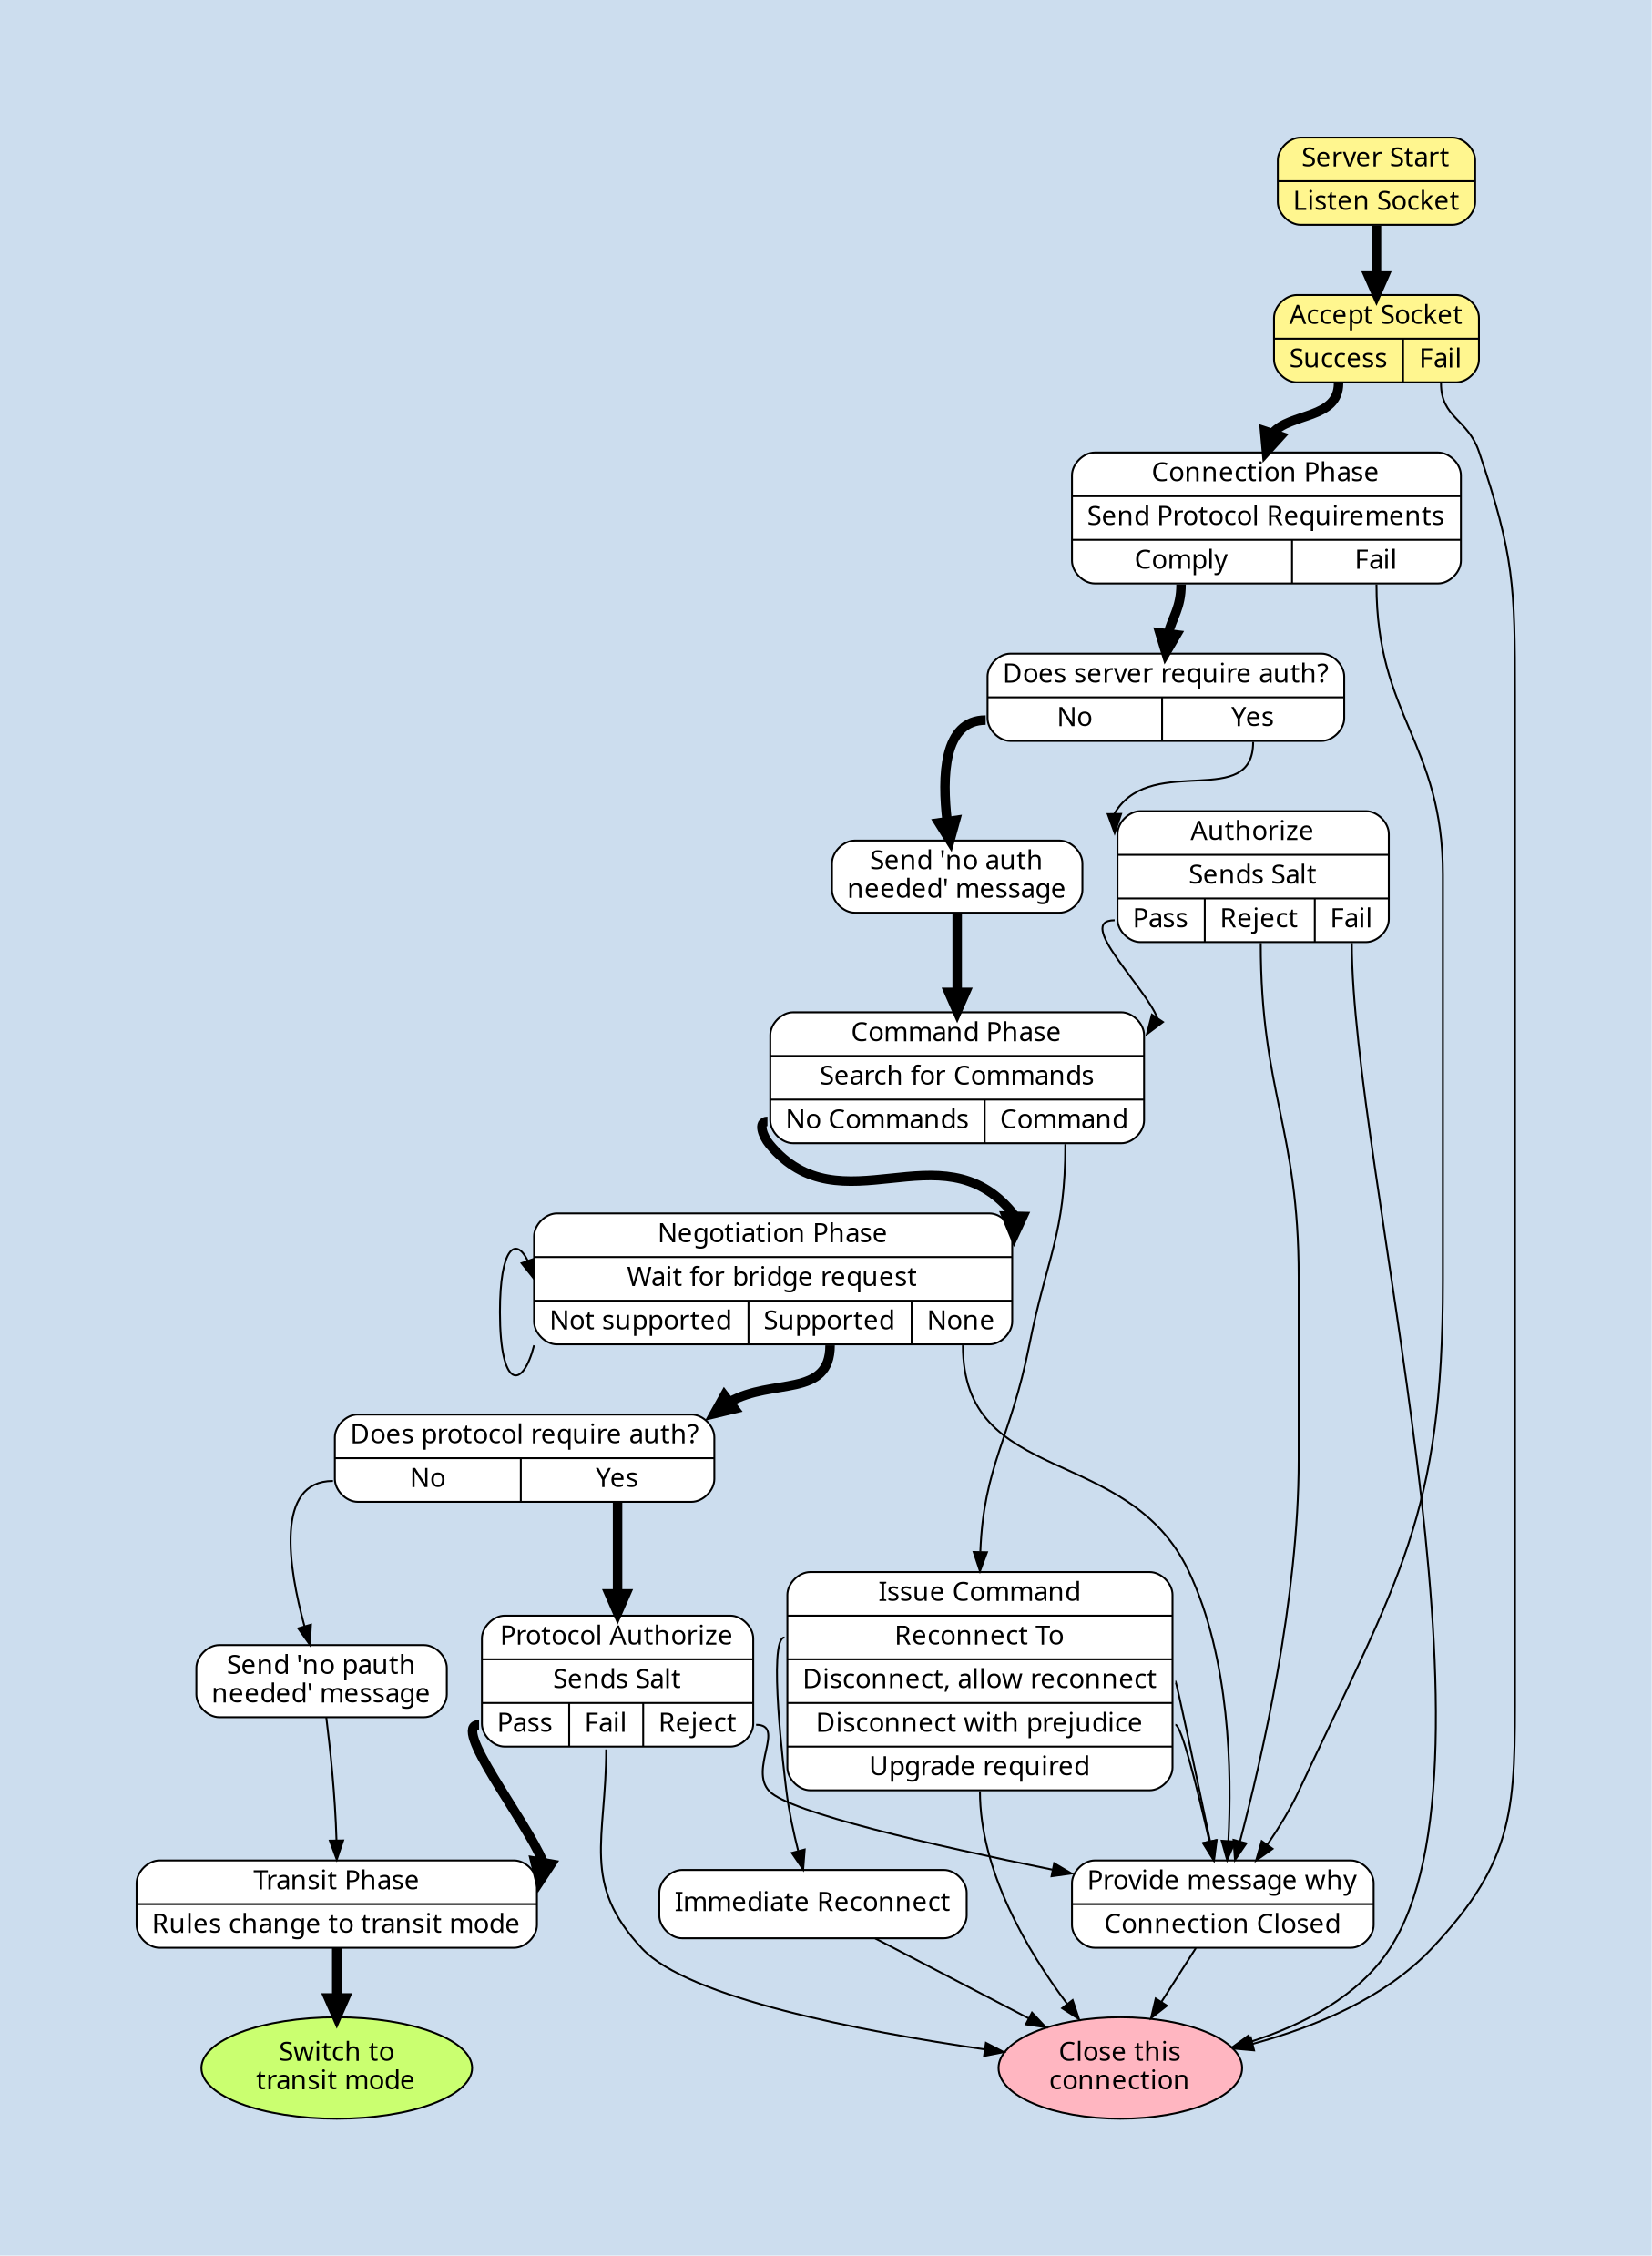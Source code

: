 // $Revision$

digraph G {

    graph [bgcolor="#ccddee" style=filled pad=1];
    node  [fillcolor=white style=filled shape=Mrecord fontname="candara"];
    edge  [];

    "server_start"                 [label="{Server Start|<listensocket>Listen Socket}"        fillcolor=khaki1 style=filled];
    "accept_socket"                [label="{<in>Accept Socket|{<success>Success|<fail>Fail}}" fillcolor=khaki1 style=filled];
    "connection_phase"             [label="{<in>Connection Phase|Send Protocol Requirements|{<comply>Comply|<fail>Fail}}"];
    "require_auth"                 [label="{<in>Does server require auth?|{<no>No|<yes>Yes}}"];
    "authorize"                    [label="{<in>Authorize|Sends Salt|{<pass>Pass|<reject>Reject|<fail>Fail}}"];
    "command_phase"                [label="{<in>Command Phase|Search for Commands|{<nocommands>No Commands|<command>Command}}"];
    "issue_command"                [label="{<in>Issue Command|<reconnectto>Reconnect To|<disconnect>Disconnect, allow reconnect|<disconnectpr>Disconnect with prejudice|<upgrade>Upgrade required}"];
    "negotiation_phase"            [label="{<in>Negotiation Phase|<wait>Wait for bridge request|{<bad>Not supported|<good>Supported|<none>None}}"];
    "protocol_require_auth"        [label="{<in>Does protocol require auth?|{<no>No|<yes>Yes}}"];
    "protocol_authorize"           [label="{<in>Protocol Authorize|Sends Salt|{<pass>Pass|<fail>Fail|<reject>Reject}}"];
    "transit_phase"                [label="{<in>Transit Phase|Rules change to transit mode}"];
    "immediate_reconnect"          [label="Immediate Reconnect"];
    "close_connection_message"     [label="{Provide message why|Connection Closed}"];
    "close_connection"             [label="Close this\nconnection" shape=ellipse fillcolor=lightpink style=filled];
    "start_transit_phase"          [label="Switch to\ntransit mode" shape=ellipse fillcolor=darkolivegreen1 style=filled];
    "send_no_auth_needed_message"  [label="Send 'no auth\nneeded' message"];
    "send_no_pauth_needed_message" [label="Send 'no pauth\nneeded' message"];

    server_start:listensocket     -> accept_socket:in               [penwidth=5];

    accept_socket:success         -> connection_phase:in            [penwidth=5];
    accept_socket:fail            -> close_connection               [];

    connection_phase:comply       -> require_auth:in                [penwidth=5];
    connection_phase:fail         -> close_connection_message       [];

    require_auth:yes              -> authorize:in                   [];
    require_auth:no               -> send_no_auth_needed_message    [penwidth=5];
    send_no_auth_needed_message   -> command_phase:in               [penwidth=5];

    close_connection_message      -> close_connection               [];

    authorize:pass                -> command_phase:in               [];
    authorize:fail                -> close_connection               [];
    authorize:reject              -> close_connection_message       [];

    command_phase:command         -> issue_command:in               [];

    issue_command:reconnectto:w   -> immediate_reconnect            [];
    issue_command:disconnect:e    -> close_connection_message       [];
    issue_command:disconnectpr:e  -> close_connection_message       [];
    issue_command:upgrade:s       -> close_connection               [];

    immediate_reconnect           -> close_connection               [];

    command_phase:nocommands      -> negotiation_phase:in           [penwidth=5];

    negotiation_phase:bad:sw      -> negotiation_phase:wait:w       [constraint=false];
    negotiation_phase:none:s      -> close_connection_message       [];
    negotiation_phase:good:s      -> protocol_require_auth:in:ne    [penwidth=5];

    protocol_require_auth:yes     -> protocol_authorize:in          [penwidth=5];
    protocol_require_auth:no      -> send_no_pauth_needed_message   [];
    send_no_pauth_needed_message  -> transit_phase:in               [];

    protocol_authorize:pass       -> transit_phase:in               [penwidth=5];
    protocol_authorize:fail       -> close_connection               [];
    protocol_authorize:reject     -> close_connection_message       [];

    transit_phase                 -> start_transit_phase            [penwidth=5];



}